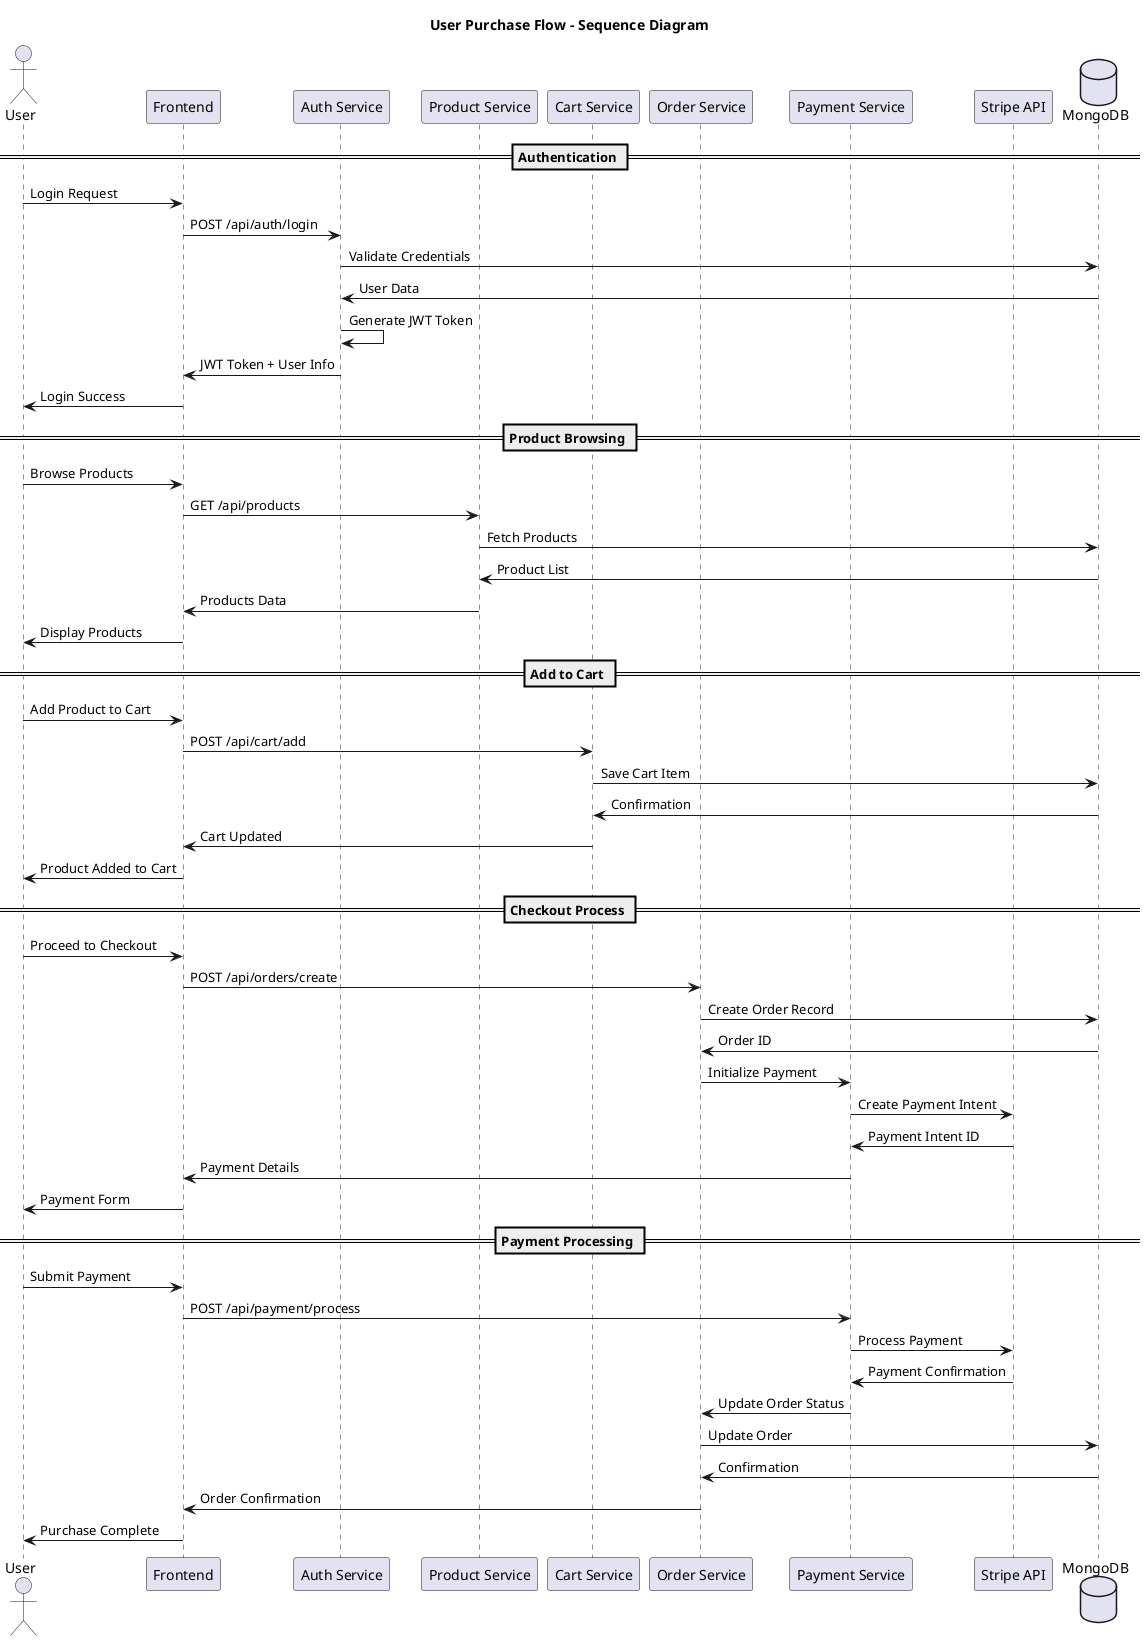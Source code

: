 @startuml Sequence_User_Purchase_Flow
title User Purchase Flow - Sequence Diagram

actor User
participant Frontend
participant "Auth Service" as Auth
participant "Product Service" as Product
participant "Cart Service" as Cart
participant "Order Service" as Order
participant "Payment Service" as Payment
participant "Stripe API" as Stripe
database MongoDB

== Authentication ==
User -> Frontend: Login Request
Frontend -> Auth: POST /api/auth/login
Auth -> MongoDB: Validate Credentials
MongoDB -> Auth: User Data
Auth -> Auth: Generate JWT Token
Auth -> Frontend: JWT Token + User Info
Frontend -> User: Login Success

== Product Browsing ==
User -> Frontend: Browse Products
Frontend -> Product: GET /api/products
Product -> MongoDB: Fetch Products
MongoDB -> Product: Product List
Product -> Frontend: Products Data
Frontend -> User: Display Products

== Add to Cart ==
User -> Frontend: Add Product to Cart
Frontend -> Cart: POST /api/cart/add
Cart -> MongoDB: Save Cart Item
MongoDB -> Cart: Confirmation
Cart -> Frontend: Cart Updated
Frontend -> User: Product Added to Cart

== Checkout Process ==
User -> Frontend: Proceed to Checkout
Frontend -> Order: POST /api/orders/create
Order -> MongoDB: Create Order Record
MongoDB -> Order: Order ID
Order -> Payment: Initialize Payment
Payment -> Stripe: Create Payment Intent
Stripe -> Payment: Payment Intent ID
Payment -> Frontend: Payment Details
Frontend -> User: Payment Form

== Payment Processing ==
User -> Frontend: Submit Payment
Frontend -> Payment: POST /api/payment/process
Payment -> Stripe: Process Payment
Stripe -> Payment: Payment Confirmation
Payment -> Order: Update Order Status
Order -> MongoDB: Update Order
MongoDB -> Order: Confirmation
Order -> Frontend: Order Confirmation
Frontend -> User: Purchase Complete

@enduml